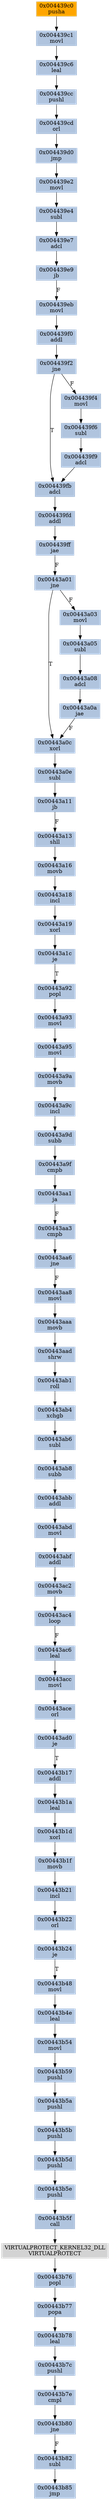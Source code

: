 strict digraph G {
	graph [bgcolor=transparent,
		name=G
	];
	node [color=lightsteelblue,
		fillcolor=lightsteelblue,
		shape=rectangle,
		style=filled
	];
	"0x00443b54"	[label="0x00443b54
movl"];
	"0x00443b59"	[label="0x00443b59
pushl"];
	"0x00443b54" -> "0x00443b59"	[color="#000000"];
	"0x00443ac4"	[label="0x00443ac4
loop"];
	"0x00443ac6"	[label="0x00443ac6
leal"];
	"0x00443ac4" -> "0x00443ac6"	[color="#000000",
		label=F];
	"0x004439e2"	[label="0x004439e2
movl"];
	"0x004439e4"	[label="0x004439e4
subl"];
	"0x004439e2" -> "0x004439e4"	[color="#000000"];
	"0x00443aa1"	[label="0x00443aa1
ja"];
	"0x00443aa3"	[label="0x00443aa3
cmpb"];
	"0x00443aa1" -> "0x00443aa3"	[color="#000000",
		label=F];
	"0x00443b7c"	[label="0x00443b7c
pushl"];
	"0x00443b7e"	[label="0x00443b7e
cmpl"];
	"0x00443b7c" -> "0x00443b7e"	[color="#000000"];
	"0x00443acc"	[label="0x00443acc
movl"];
	"0x00443ac6" -> "0x00443acc"	[color="#000000"];
	"0x00443aaa"	[label="0x00443aaa
movb"];
	"0x00443aad"	[label="0x00443aad
shrw"];
	"0x00443aaa" -> "0x00443aad"	[color="#000000"];
	"0x00443ace"	[label="0x00443ace
orl"];
	"0x00443acc" -> "0x00443ace"	[color="#000000"];
	"0x004439f6"	[label="0x004439f6
subl"];
	"0x004439f9"	[label="0x004439f9
adcl"];
	"0x004439f6" -> "0x004439f9"	[color="#000000"];
	"0x00443b5a"	[label="0x00443b5a
pushl"];
	"0x00443b5b"	[label="0x00443b5b
pushl"];
	"0x00443b5a" -> "0x00443b5b"	[color="#000000"];
	"0x00443b24"	[label="0x00443b24
je"];
	"0x00443b48"	[label="0x00443b48
movl"];
	"0x00443b24" -> "0x00443b48"	[color="#000000",
		label=T];
	"0x00443b4e"	[label="0x00443b4e
leal"];
	"0x00443b48" -> "0x00443b4e"	[color="#000000"];
	"0x00443b59" -> "0x00443b5a"	[color="#000000"];
	"0x00443a16"	[label="0x00443a16
movb"];
	"0x00443a18"	[label="0x00443a18
incl"];
	"0x00443a16" -> "0x00443a18"	[color="#000000"];
	"0x00443ab6"	[label="0x00443ab6
subl"];
	"0x00443ab8"	[label="0x00443ab8
subb"];
	"0x00443ab6" -> "0x00443ab8"	[color="#000000"];
	"0x00443ac2"	[label="0x00443ac2
movb"];
	"0x00443ac2" -> "0x00443ac4"	[color="#000000"];
	"0x00443b4e" -> "0x00443b54"	[color="#000000"];
	"0x004439fb"	[label="0x004439fb
adcl"];
	"0x004439fd"	[label="0x004439fd
addl"];
	"0x004439fb" -> "0x004439fd"	[color="#000000"];
	VIRTUALPROTECT_KERNEL32_DLL	[color=lightgrey,
		fillcolor=lightgrey,
		label="VIRTUALPROTECT_KERNEL32_DLL
VIRTUALPROTECT"];
	"0x00443b76"	[label="0x00443b76
popl"];
	VIRTUALPROTECT_KERNEL32_DLL -> "0x00443b76"	[color="#000000"];
	"0x00443b17"	[label="0x00443b17
addl"];
	"0x00443b1a"	[label="0x00443b1a
leal"];
	"0x00443b17" -> "0x00443b1a"	[color="#000000"];
	"0x00443a08"	[label="0x00443a08
adcl"];
	"0x00443a0a"	[label="0x00443a0a
jae"];
	"0x00443a08" -> "0x00443a0a"	[color="#000000"];
	"0x00443aa6"	[label="0x00443aa6
jne"];
	"0x00443aa3" -> "0x00443aa6"	[color="#000000"];
	"0x00443a0c"	[label="0x00443a0c
xorl"];
	"0x00443a0e"	[label="0x00443a0e
subl"];
	"0x00443a0c" -> "0x00443a0e"	[color="#000000"];
	"0x00443a9d"	[label="0x00443a9d
subb"];
	"0x00443a9f"	[label="0x00443a9f
cmpb"];
	"0x00443a9d" -> "0x00443a9f"	[color="#000000"];
	"0x00443ad0"	[label="0x00443ad0
je"];
	"0x00443ad0" -> "0x00443b17"	[color="#000000",
		label=T];
	"0x00443b1d"	[label="0x00443b1d
xorl"];
	"0x00443b1a" -> "0x00443b1d"	[color="#000000"];
	"0x00443abb"	[label="0x00443abb
addl"];
	"0x00443abd"	[label="0x00443abd
movl"];
	"0x00443abb" -> "0x00443abd"	[color="#000000"];
	"0x00443a9a"	[label="0x00443a9a
movb"];
	"0x00443a9c"	[label="0x00443a9c
incl"];
	"0x00443a9a" -> "0x00443a9c"	[color="#000000"];
	"0x00443a03"	[label="0x00443a03
movl"];
	"0x00443a05"	[label="0x00443a05
subl"];
	"0x00443a03" -> "0x00443a05"	[color="#000000"];
	"0x00443abf"	[label="0x00443abf
addl"];
	"0x00443abd" -> "0x00443abf"	[color="#000000"];
	"0x00443b80"	[label="0x00443b80
jne"];
	"0x00443b7e" -> "0x00443b80"	[color="#000000"];
	"0x004439f4"	[label="0x004439f4
movl"];
	"0x004439f4" -> "0x004439f6"	[color="#000000"];
	"0x00443b77"	[label="0x00443b77
popa"];
	"0x00443b76" -> "0x00443b77"	[color="#000000"];
	"0x00443a92"	[label="0x00443a92
popl"];
	"0x00443a93"	[label="0x00443a93
movl"];
	"0x00443a92" -> "0x00443a93"	[color="#000000"];
	"0x00443aa8"	[label="0x00443aa8
movl"];
	"0x00443aa8" -> "0x00443aaa"	[color="#000000"];
	"0x00443a11"	[label="0x00443a11
jb"];
	"0x00443a13"	[label="0x00443a13
shll"];
	"0x00443a11" -> "0x00443a13"	[color="#000000",
		label=F];
	"0x00443ab1"	[label="0x00443ab1
roll"];
	"0x00443aad" -> "0x00443ab1"	[color="#000000"];
	"0x00443b21"	[label="0x00443b21
incl"];
	"0x00443b22"	[label="0x00443b22
orl"];
	"0x00443b21" -> "0x00443b22"	[color="#000000"];
	"0x00443a0e" -> "0x00443a11"	[color="#000000"];
	"0x00443a19"	[label="0x00443a19
xorl"];
	"0x00443a1c"	[label="0x00443a1c
je"];
	"0x00443a19" -> "0x00443a1c"	[color="#000000"];
	"0x00443a95"	[label="0x00443a95
movl"];
	"0x00443a93" -> "0x00443a95"	[color="#000000"];
	"0x00443aa6" -> "0x00443aa8"	[color="#000000",
		label=F];
	"0x00443b5d"	[label="0x00443b5d
pushl"];
	"0x00443b5b" -> "0x00443b5d"	[color="#000000"];
	"0x00443a01"	[label="0x00443a01
jne"];
	"0x00443a01" -> "0x00443a0c"	[color="#000000",
		label=T];
	"0x00443a01" -> "0x00443a03"	[color="#000000",
		label=F];
	"0x00443a13" -> "0x00443a16"	[color="#000000"];
	"0x004439e9"	[label="0x004439e9
jb"];
	"0x004439eb"	[label="0x004439eb
movl"];
	"0x004439e9" -> "0x004439eb"	[color="#000000",
		label=F];
	"0x004439cd"	[label="0x004439cd
orl"];
	"0x004439d0"	[label="0x004439d0
jmp"];
	"0x004439cd" -> "0x004439d0"	[color="#000000"];
	"0x00443abf" -> "0x00443ac2"	[color="#000000"];
	"0x00443b1f"	[label="0x00443b1f
movb"];
	"0x00443b1d" -> "0x00443b1f"	[color="#000000"];
	"0x004439ff"	[label="0x004439ff
jae"];
	"0x004439ff" -> "0x00443a01"	[color="#000000",
		label=F];
	"0x00443b22" -> "0x00443b24"	[color="#000000"];
	"0x00443b85"	[label="0x00443b85
jmp"];
	"0x004439e7"	[label="0x004439e7
adcl"];
	"0x004439e4" -> "0x004439e7"	[color="#000000"];
	"0x00443a9f" -> "0x00443aa1"	[color="#000000"];
	"0x00443ab4"	[label="0x00443ab4
xchgb"];
	"0x00443ab4" -> "0x00443ab6"	[color="#000000"];
	"0x00443a95" -> "0x00443a9a"	[color="#000000"];
	"0x004439f0"	[label="0x004439f0
addl"];
	"0x004439eb" -> "0x004439f0"	[color="#000000"];
	"0x004439f2"	[label="0x004439f2
jne"];
	"0x004439f2" -> "0x004439fb"	[color="#000000",
		label=T];
	"0x004439f2" -> "0x004439f4"	[color="#000000",
		label=F];
	"0x00443b1f" -> "0x00443b21"	[color="#000000"];
	"0x004439c6"	[label="0x004439c6
leal"];
	"0x004439cc"	[label="0x004439cc
pushl"];
	"0x004439c6" -> "0x004439cc"	[color="#000000"];
	"0x00443a1c" -> "0x00443a92"	[color="#000000",
		label=T];
	"0x004439c1"	[label="0x004439c1
movl"];
	"0x004439c1" -> "0x004439c6"	[color="#000000"];
	"0x004439f9" -> "0x004439fb"	[color="#000000"];
	"0x00443b82"	[label="0x00443b82
subl"];
	"0x00443b82" -> "0x00443b85"	[color="#000000"];
	"0x00443b80" -> "0x00443b82"	[color="#000000",
		label=F];
	"0x00443b78"	[label="0x00443b78
leal"];
	"0x00443b77" -> "0x00443b78"	[color="#000000"];
	"0x004439f0" -> "0x004439f2"	[color="#000000"];
	"0x00443b78" -> "0x00443b7c"	[color="#000000"];
	"0x00443ab8" -> "0x00443abb"	[color="#000000"];
	"0x00443a05" -> "0x00443a08"	[color="#000000"];
	"0x00443b5f"	[label="0x00443b5f
call"];
	"0x00443b5f" -> VIRTUALPROTECT_KERNEL32_DLL	[color="#000000"];
	"0x00443ace" -> "0x00443ad0"	[color="#000000"];
	"0x00443a9c" -> "0x00443a9d"	[color="#000000"];
	"0x00443a0a" -> "0x00443a0c"	[color="#000000",
		label=F];
	"0x004439fd" -> "0x004439ff"	[color="#000000"];
	"0x004439cc" -> "0x004439cd"	[color="#000000"];
	"0x00443b5e"	[label="0x00443b5e
pushl"];
	"0x00443b5d" -> "0x00443b5e"	[color="#000000"];
	"0x004439e7" -> "0x004439e9"	[color="#000000"];
	"0x004439c0"	[color=lightgrey,
		fillcolor=orange,
		label="0x004439c0
pusha"];
	"0x004439c0" -> "0x004439c1"	[color="#000000"];
	"0x00443b5e" -> "0x00443b5f"	[color="#000000"];
	"0x00443ab1" -> "0x00443ab4"	[color="#000000"];
	"0x00443a18" -> "0x00443a19"	[color="#000000"];
	"0x004439d0" -> "0x004439e2"	[color="#000000"];
}
